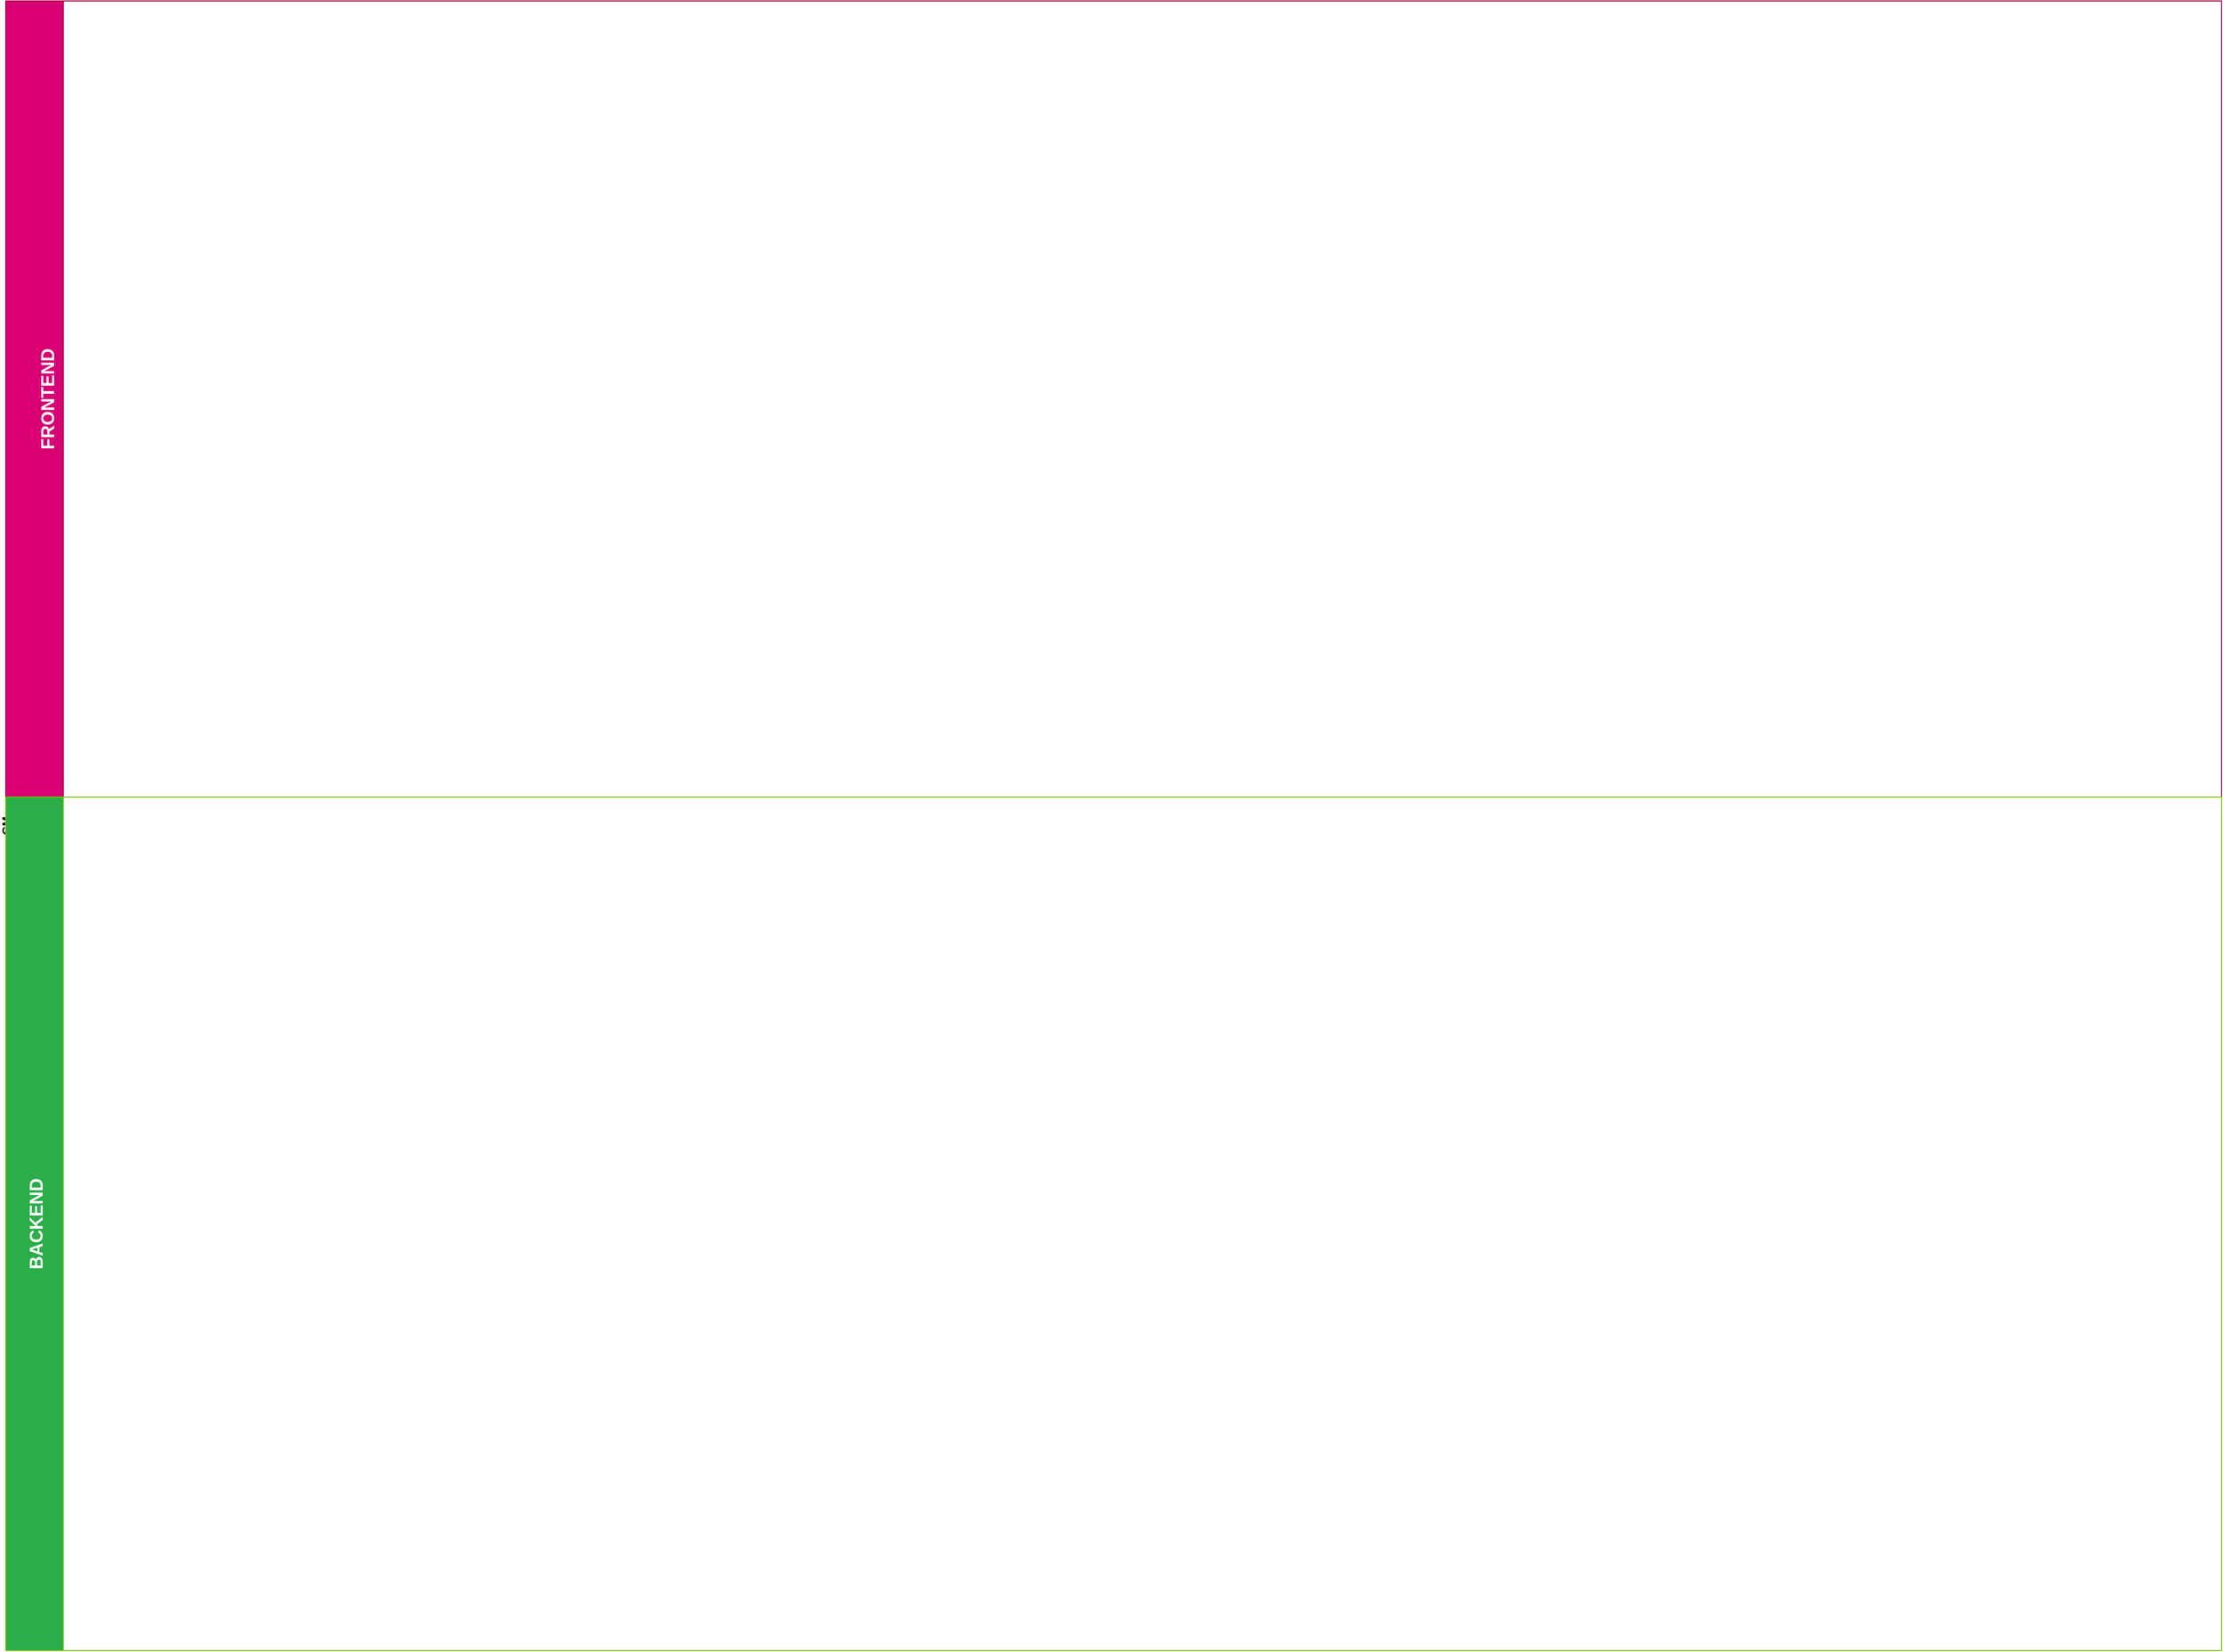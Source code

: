 <mxfile version="15.3.3" type="github">
  <diagram id="C5RBs43oDa-KdzZeNtuy" name="gitflow">
    <mxGraphModel dx="2347" dy="1188" grid="1" gridSize="10" guides="1" tooltips="1" connect="1" arrows="1" fold="1" page="1" pageScale="1" pageWidth="1169" pageHeight="827" math="0" shadow="0">
      <root>
        <mxCell id="WIyWlLk6GJQsqaUBKTNV-0" />
        <mxCell id="WIyWlLk6GJQsqaUBKTNV-1" parent="WIyWlLk6GJQsqaUBKTNV-0" />
        <mxCell id="FiQ2vP1WOjYI8Nb7Zz3A-235" value="GM" style="swimlane;childLayout=stackLayout;resizeParent=1;resizeParentMax=0;horizontal=0;startSize=0;horizontalStack=0;hachureGap=4;pointerEvents=0;" vertex="1" parent="WIyWlLk6GJQsqaUBKTNV-1">
          <mxGeometry x="10" width="2310" height="1720" as="geometry" />
        </mxCell>
        <mxCell id="FiQ2vP1WOjYI8Nb7Zz3A-239" value="FRONTEND" style="swimlane;startSize=60;horizontal=0;fillColor=#d80073;strokeColor=#A50040;fontColor=#ffffff;rounded=0;textDirection=ltr;labelPosition=center;verticalLabelPosition=middle;align=center;verticalAlign=middle;labelBorderColor=none;labelBackgroundColor=none;fontSize=19;spacingTop=44;spacing=222;spacingBottom=20;spacingLeft=0;" vertex="1" parent="FiQ2vP1WOjYI8Nb7Zz3A-235">
          <mxGeometry width="2310" height="830" as="geometry" />
        </mxCell>
        <mxCell id="FiQ2vP1WOjYI8Nb7Zz3A-236" value="BACKEND" style="swimlane;startSize=60;horizontal=0;fillColor=#2BAD4A;strokeColor=#6CC902;fontColor=#ffffff;rounded=0;textDirection=ltr;labelPosition=center;verticalLabelPosition=middle;align=center;verticalAlign=middle;labelBorderColor=none;labelBackgroundColor=none;fontSize=19;" vertex="1" parent="FiQ2vP1WOjYI8Nb7Zz3A-235">
          <mxGeometry y="830" width="2310" height="890" as="geometry" />
        </mxCell>
      </root>
    </mxGraphModel>
  </diagram>
</mxfile>
